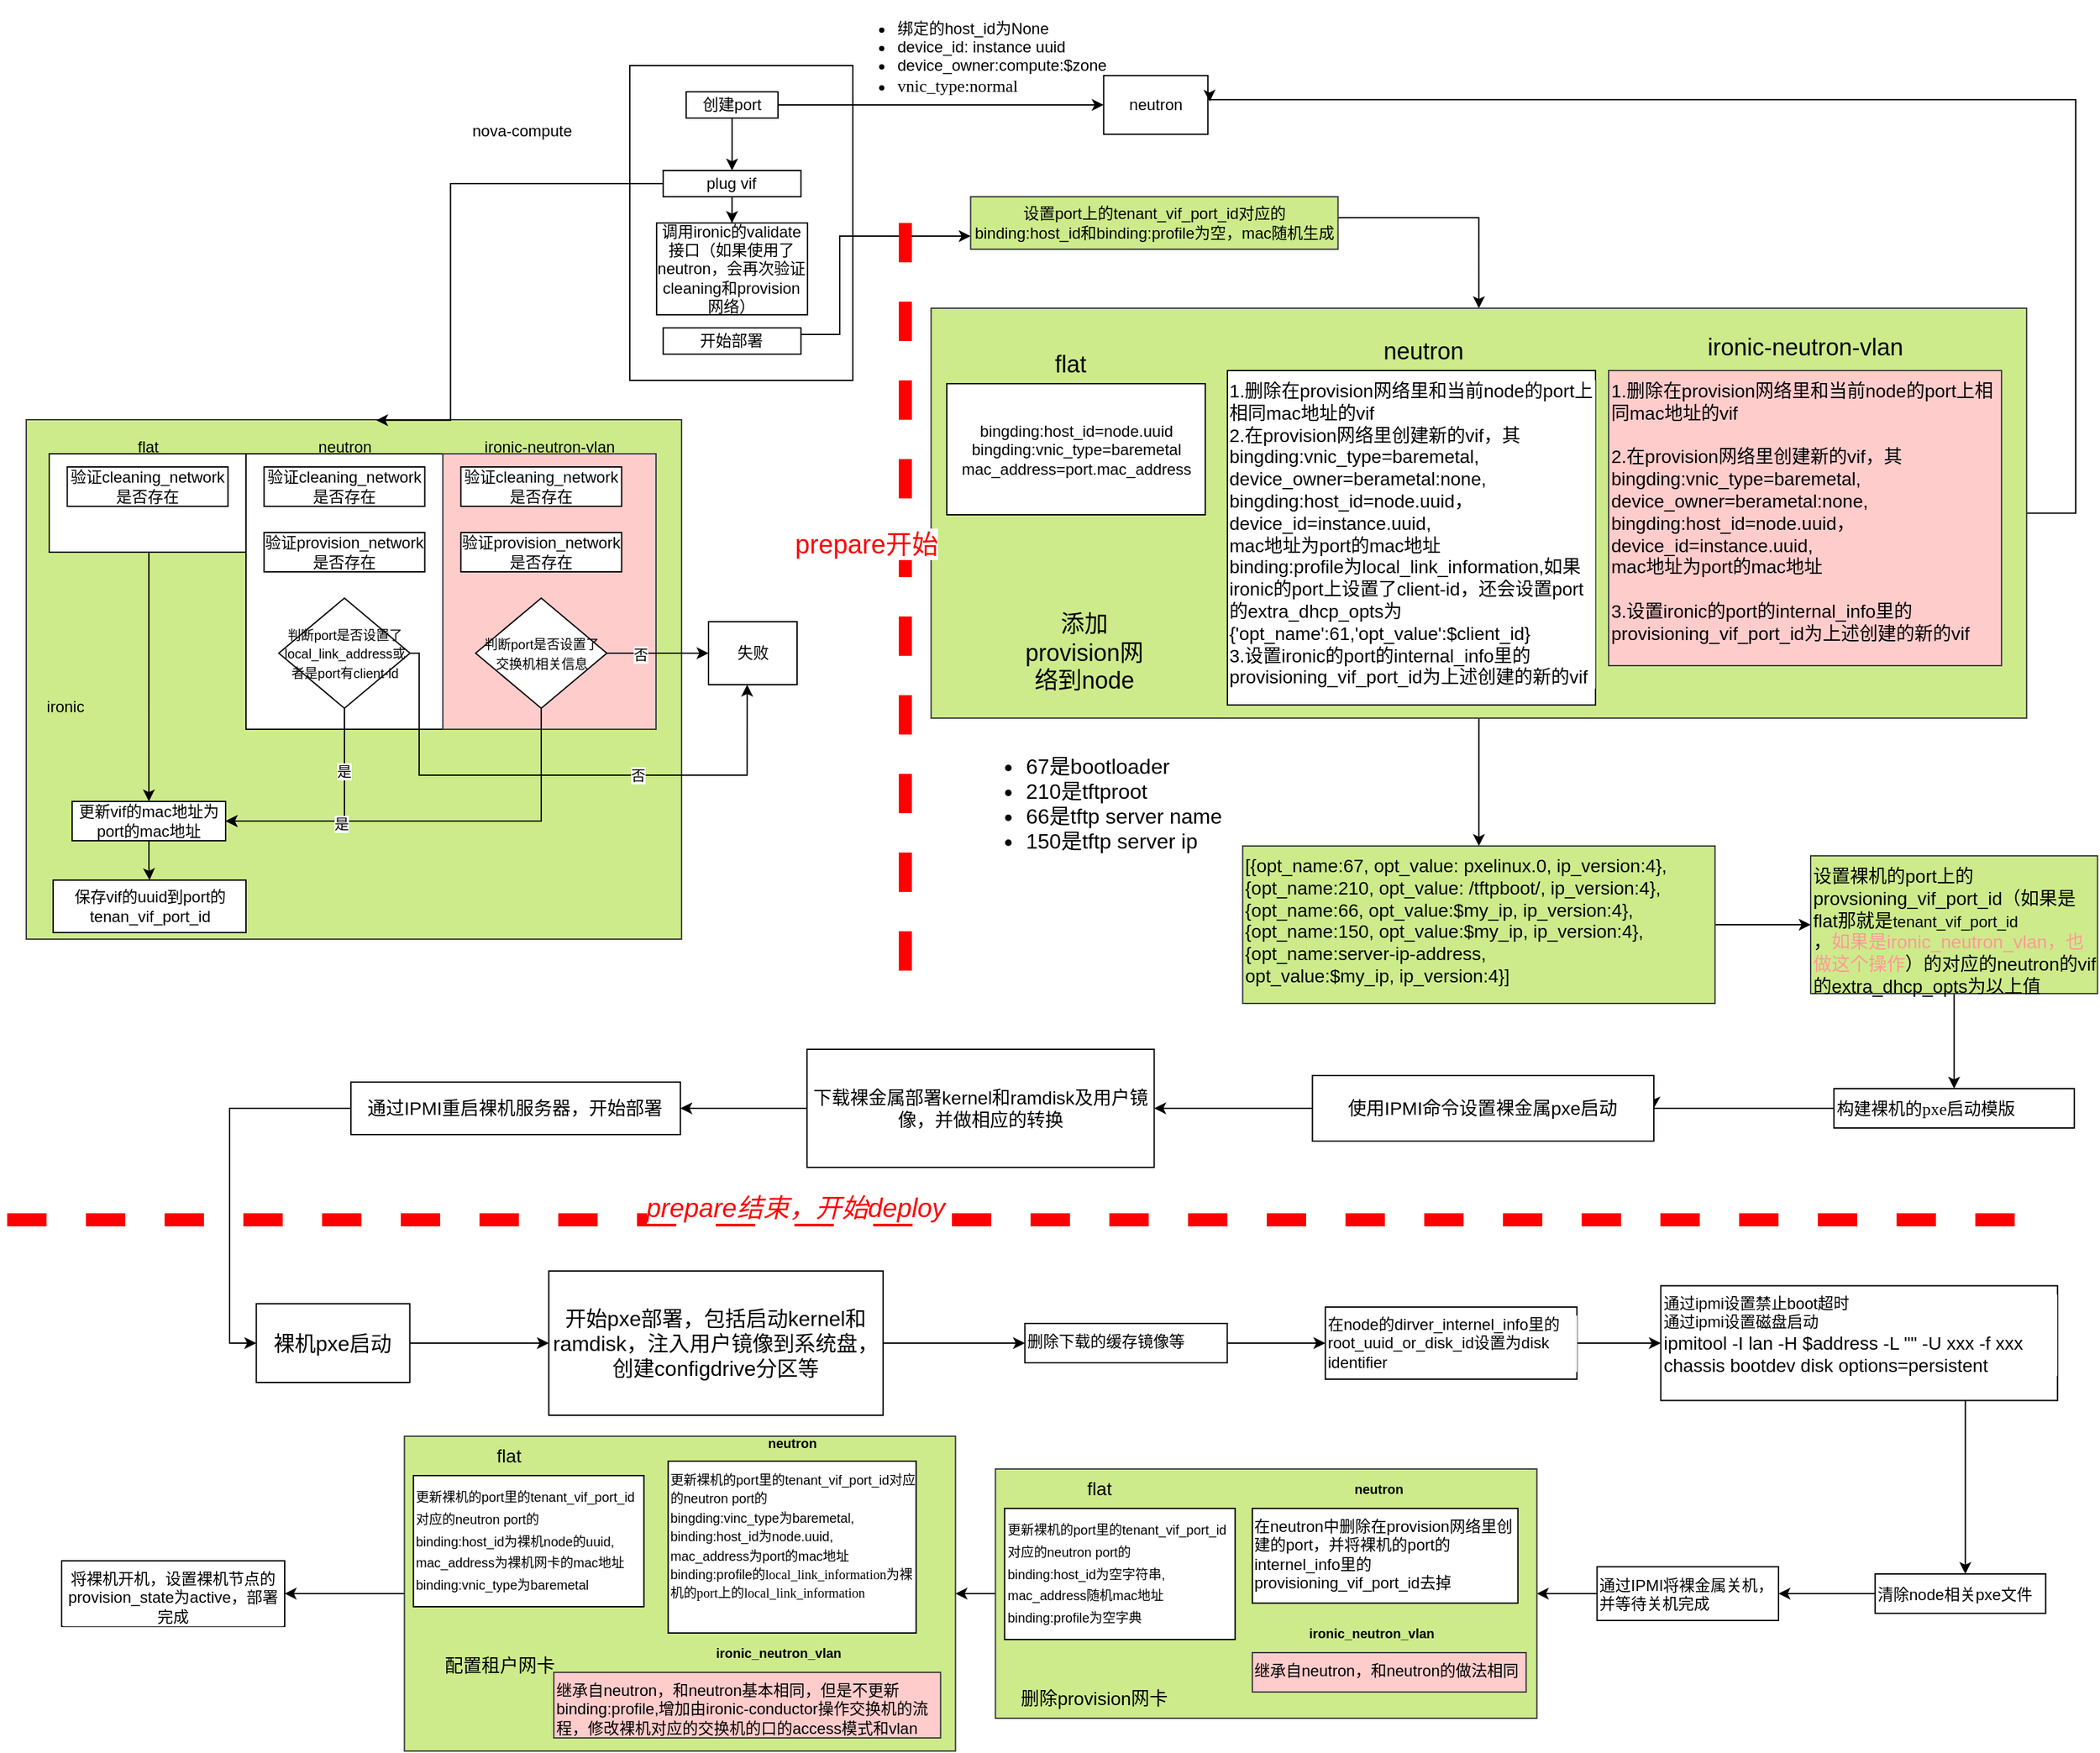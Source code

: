 <mxfile version="17.2.4" type="device" pages="2"><diagram id="ZvDQxSl79fO2Ctdt7I_9" name="Page-1"><mxGraphModel dx="3447" dy="1867" grid="1" gridSize="10" guides="1" tooltips="1" connect="1" arrows="1" fold="1" page="1" pageScale="1" pageWidth="827" pageHeight="1169" math="0" shadow="0"><root><mxCell id="0"/><mxCell id="1" parent="0"/><mxCell id="QePBnq3HSxZsWFwD-zqT-2" value="" style="whiteSpace=wrap;html=1;" parent="1" vertex="1"><mxGeometry x="-310" y="70" width="170" height="240" as="geometry"/></mxCell><mxCell id="QePBnq3HSxZsWFwD-zqT-3" value="nova-compute" style="text;html=1;strokeColor=none;fillColor=none;align=center;verticalAlign=middle;whiteSpace=wrap;rounded=0;" parent="1" vertex="1"><mxGeometry x="-437.07" y="110" width="90" height="20" as="geometry"/></mxCell><mxCell id="QePBnq3HSxZsWFwD-zqT-4" value="" style="whiteSpace=wrap;html=1;" parent="1" vertex="1"><mxGeometry x="51.17" y="77.64" width="79.44" height="44.72" as="geometry"/></mxCell><mxCell id="QePBnq3HSxZsWFwD-zqT-5" value="neutron" style="text;html=1;strokeColor=none;fillColor=none;align=center;verticalAlign=middle;whiteSpace=wrap;rounded=0;" parent="1" vertex="1"><mxGeometry x="60.89" y="85" width="60" height="30" as="geometry"/></mxCell><mxCell id="QePBnq3HSxZsWFwD-zqT-6" value="" style="whiteSpace=wrap;html=1;fillColor=#cdeb8b;strokeColor=#36393d;" parent="1" vertex="1"><mxGeometry x="-770" y="340" width="499.44" height="396" as="geometry"/></mxCell><mxCell id="QePBnq3HSxZsWFwD-zqT-7" value="ironic" style="text;html=1;strokeColor=none;fillColor=none;align=center;verticalAlign=middle;whiteSpace=wrap;rounded=0;" parent="1" vertex="1"><mxGeometry x="-770" y="543.5" width="60" height="30" as="geometry"/></mxCell><mxCell id="QePBnq3HSxZsWFwD-zqT-9" style="edgeStyle=orthogonalEdgeStyle;rounded=0;orthogonalLoop=1;jettySize=auto;html=1;" parent="1" source="QePBnq3HSxZsWFwD-zqT-8" target="QePBnq3HSxZsWFwD-zqT-4" edge="1"><mxGeometry relative="1" as="geometry"/></mxCell><mxCell id="QePBnq3HSxZsWFwD-zqT-13" value="" style="edgeStyle=orthogonalEdgeStyle;rounded=0;orthogonalLoop=1;jettySize=auto;html=1;" parent="1" source="QePBnq3HSxZsWFwD-zqT-8" target="QePBnq3HSxZsWFwD-zqT-12" edge="1"><mxGeometry relative="1" as="geometry"/></mxCell><mxCell id="QePBnq3HSxZsWFwD-zqT-8" value="创建port" style="rounded=0;whiteSpace=wrap;html=1;" parent="1" vertex="1"><mxGeometry x="-267.07" y="90" width="70" height="20" as="geometry"/></mxCell><mxCell id="QePBnq3HSxZsWFwD-zqT-11" value="&lt;ul&gt;&lt;li&gt;绑定的host_id为None&lt;/li&gt;&lt;li&gt;device_id: instance uuid&lt;/li&gt;&lt;li&gt;device_owner:compute:$zone&lt;/li&gt;&lt;li&gt;&lt;p class=&quot;p1&quot; style=&quot;margin: 0px ; font-stretch: normal ; font-size: 13px ; line-height: normal ; font-family: &amp;#34;menlo&amp;#34;&quot;&gt;&lt;span class=&quot;s1&quot;&gt;vnic_type:normal&lt;/span&gt;&lt;/p&gt;&lt;/li&gt;&lt;/ul&gt;" style="text;strokeColor=none;fillColor=none;html=1;whiteSpace=wrap;verticalAlign=middle;overflow=hidden;" parent="1" vertex="1"><mxGeometry x="-147.63" y="20" width="210" height="80" as="geometry"/></mxCell><mxCell id="QePBnq3HSxZsWFwD-zqT-21" style="edgeStyle=orthogonalEdgeStyle;rounded=0;orthogonalLoop=1;jettySize=auto;html=1;exitX=0;exitY=0.5;exitDx=0;exitDy=0;entryX=0.534;entryY=0.001;entryDx=0;entryDy=0;entryPerimeter=0;" parent="1" source="QePBnq3HSxZsWFwD-zqT-12" target="QePBnq3HSxZsWFwD-zqT-6" edge="1"><mxGeometry relative="1" as="geometry"><Array as="points"><mxPoint x="-446.63" y="160"/></Array><mxPoint x="-447.63" y="335" as="targetPoint"/></mxGeometry></mxCell><mxCell id="QePBnq3HSxZsWFwD-zqT-37" value="" style="edgeStyle=orthogonalEdgeStyle;rounded=0;orthogonalLoop=1;jettySize=auto;html=1;fontSize=10;" parent="1" source="QePBnq3HSxZsWFwD-zqT-12" target="QePBnq3HSxZsWFwD-zqT-36" edge="1"><mxGeometry relative="1" as="geometry"/></mxCell><mxCell id="QePBnq3HSxZsWFwD-zqT-12" value="plug vif" style="whiteSpace=wrap;html=1;rounded=0;" parent="1" vertex="1"><mxGeometry x="-284.57" y="150" width="105" height="20" as="geometry"/></mxCell><mxCell id="QePBnq3HSxZsWFwD-zqT-19" value="" style="whiteSpace=wrap;html=1;" parent="1" vertex="1"><mxGeometry x="-752.5" y="366" width="151.94" height="75" as="geometry"/></mxCell><mxCell id="QePBnq3HSxZsWFwD-zqT-17" value="验证cleaning_network是否存在" style="rounded=0;whiteSpace=wrap;html=1;" parent="1" vertex="1"><mxGeometry x="-738.75" y="376" width="122.5" height="30" as="geometry"/></mxCell><mxCell id="QePBnq3HSxZsWFwD-zqT-20" value="" style="whiteSpace=wrap;html=1;" parent="1" vertex="1"><mxGeometry x="-602.5" y="366" width="162.5" height="210" as="geometry"/></mxCell><mxCell id="QePBnq3HSxZsWFwD-zqT-22" value="flat" style="text;html=1;strokeColor=none;fillColor=none;align=center;verticalAlign=middle;whiteSpace=wrap;rounded=0;" parent="1" vertex="1"><mxGeometry x="-707" y="346" width="60" height="30" as="geometry"/></mxCell><mxCell id="QePBnq3HSxZsWFwD-zqT-23" value="neutron" style="text;html=1;strokeColor=none;fillColor=none;align=center;verticalAlign=middle;whiteSpace=wrap;rounded=0;" parent="1" vertex="1"><mxGeometry x="-557.5" y="346" width="60" height="30" as="geometry"/></mxCell><mxCell id="QePBnq3HSxZsWFwD-zqT-24" value="验证cleaning_network是否存在" style="rounded=0;whiteSpace=wrap;html=1;" parent="1" vertex="1"><mxGeometry x="-588.75" y="376" width="122.5" height="30" as="geometry"/></mxCell><mxCell id="QePBnq3HSxZsWFwD-zqT-25" value="验证provision_network是否存在" style="rounded=0;whiteSpace=wrap;html=1;" parent="1" vertex="1"><mxGeometry x="-588.75" y="426" width="122.5" height="30" as="geometry"/></mxCell><mxCell id="QePBnq3HSxZsWFwD-zqT-41" style="edgeStyle=orthogonalEdgeStyle;rounded=0;orthogonalLoop=1;jettySize=auto;html=1;entryX=0.5;entryY=0;entryDx=0;entryDy=0;fontSize=10;" parent="1" source="QePBnq3HSxZsWFwD-zqT-19" target="QePBnq3HSxZsWFwD-zqT-29" edge="1"><mxGeometry relative="1" as="geometry"><mxPoint x="-678.449" y="466.0" as="sourcePoint"/></mxGeometry></mxCell><mxCell id="QePBnq3HSxZsWFwD-zqT-42" style="edgeStyle=orthogonalEdgeStyle;rounded=0;orthogonalLoop=1;jettySize=auto;html=1;entryX=0.5;entryY=0;entryDx=0;entryDy=0;fontSize=10;" parent="1" source="QePBnq3HSxZsWFwD-zqT-29" target="QePBnq3HSxZsWFwD-zqT-40" edge="1"><mxGeometry relative="1" as="geometry"/></mxCell><mxCell id="QePBnq3HSxZsWFwD-zqT-29" value="更新vif的mac地址为port的mac地址" style="rounded=0;whiteSpace=wrap;html=1;" parent="1" vertex="1"><mxGeometry x="-735.03" y="631" width="117" height="30" as="geometry"/></mxCell><mxCell id="QePBnq3HSxZsWFwD-zqT-34" value="" style="edgeStyle=orthogonalEdgeStyle;rounded=0;orthogonalLoop=1;jettySize=auto;html=1;fontSize=10;" parent="1" source="QePBnq3HSxZsWFwD-zqT-31" edge="1"><mxGeometry relative="1" as="geometry"><mxPoint x="-220.56" y="542" as="targetPoint"/><Array as="points"><mxPoint x="-470.56" y="518"/><mxPoint x="-470.56" y="611"/><mxPoint x="-220.56" y="611"/></Array></mxGeometry></mxCell><mxCell id="Tmm7a4RxaWD8D-CDfBXG-12" value="否" style="edgeLabel;html=1;align=center;verticalAlign=middle;resizable=0;points=[];" vertex="1" connectable="0" parent="QePBnq3HSxZsWFwD-zqT-34"><mxGeometry x="0.269" relative="1" as="geometry"><mxPoint as="offset"/></mxGeometry></mxCell><mxCell id="QePBnq3HSxZsWFwD-zqT-35" style="edgeStyle=orthogonalEdgeStyle;rounded=0;orthogonalLoop=1;jettySize=auto;html=1;fontSize=10;" parent="1" source="QePBnq3HSxZsWFwD-zqT-31" target="QePBnq3HSxZsWFwD-zqT-29" edge="1"><mxGeometry relative="1" as="geometry"><mxPoint x="-610.56" y="646" as="targetPoint"/><Array as="points"><mxPoint x="-527.56" y="646"/></Array></mxGeometry></mxCell><mxCell id="Tmm7a4RxaWD8D-CDfBXG-11" value="是" style="edgeLabel;html=1;align=center;verticalAlign=middle;resizable=0;points=[];" vertex="1" connectable="0" parent="QePBnq3HSxZsWFwD-zqT-35"><mxGeometry x="-0.463" y="-1" relative="1" as="geometry"><mxPoint as="offset"/></mxGeometry></mxCell><mxCell id="QePBnq3HSxZsWFwD-zqT-31" value="&lt;font style=&quot;font-size: 10px&quot;&gt;&lt;span style=&quot;&quot;&gt;判断port是否设置了&lt;/span&gt;&lt;br style=&quot;&quot;&gt;&lt;span style=&quot;&quot;&gt;local_link_address或者是port有client-id&lt;/span&gt;&lt;/font&gt;" style="rhombus;whiteSpace=wrap;html=1;labelBackgroundColor=none;" parent="1" vertex="1"><mxGeometry x="-577.5" y="476" width="100" height="84" as="geometry"/></mxCell><mxCell id="QePBnq3HSxZsWFwD-zqT-33" value="失败" style="whiteSpace=wrap;html=1;labelBackgroundColor=#FFFFFF;" parent="1" vertex="1"><mxGeometry x="-250" y="494" width="67.5" height="48" as="geometry"/></mxCell><mxCell id="QePBnq3HSxZsWFwD-zqT-36" value="调用ironic的validate接口（如果使用了neutron，会再次验证cleaning和provision网络）" style="whiteSpace=wrap;html=1;rounded=0;" parent="1" vertex="1"><mxGeometry x="-289.57" y="190" width="115" height="70" as="geometry"/></mxCell><mxCell id="KoUxT1MvWJNfSXBF-tf1-2" style="edgeStyle=orthogonalEdgeStyle;rounded=0;orthogonalLoop=1;jettySize=auto;html=1;exitX=1;exitY=0.25;exitDx=0;exitDy=0;entryX=0;entryY=0.75;entryDx=0;entryDy=0;fontSize=14;" edge="1" parent="1" source="QePBnq3HSxZsWFwD-zqT-39" target="QePBnq3HSxZsWFwD-zqT-43"><mxGeometry relative="1" as="geometry"><Array as="points"><mxPoint x="-150" y="275"/><mxPoint x="-150" y="200"/></Array></mxGeometry></mxCell><mxCell id="QePBnq3HSxZsWFwD-zqT-39" value="开始部署" style="whiteSpace=wrap;html=1;rounded=0;" parent="1" vertex="1"><mxGeometry x="-284.57" y="270" width="105" height="20" as="geometry"/></mxCell><mxCell id="QePBnq3HSxZsWFwD-zqT-40" value="&lt;font style=&quot;font-size: 12px&quot;&gt;保存vif的uuid到port的tenan_vif_port_id&lt;/font&gt;" style="rounded=0;whiteSpace=wrap;html=1;labelBackgroundColor=#FFFFFF;fontSize=10;" parent="1" vertex="1"><mxGeometry x="-749.5" y="691" width="147" height="40" as="geometry"/></mxCell><mxCell id="QePBnq3HSxZsWFwD-zqT-47" style="edgeStyle=orthogonalEdgeStyle;rounded=0;orthogonalLoop=1;jettySize=auto;html=1;exitX=1;exitY=0.5;exitDx=0;exitDy=0;entryX=0.5;entryY=0;entryDx=0;entryDy=0;fontSize=12;" parent="1" source="QePBnq3HSxZsWFwD-zqT-43" target="QePBnq3HSxZsWFwD-zqT-46" edge="1"><mxGeometry relative="1" as="geometry"><Array as="points"><mxPoint x="168.75" y="186"/><mxPoint x="337.75" y="186"/></Array></mxGeometry></mxCell><mxCell id="QePBnq3HSxZsWFwD-zqT-43" value="设置port上的tenant_vif_port_id对应的binding:host_id和binding:profile为空，mac随机生成" style="rounded=0;whiteSpace=wrap;html=1;labelBackgroundColor=none;fontSize=12;fillColor=#cdeb8b;strokeColor=#36393d;" parent="1" vertex="1"><mxGeometry x="-50.24" y="170" width="280" height="40" as="geometry"/></mxCell><mxCell id="QePBnq3HSxZsWFwD-zqT-100" style="edgeStyle=orthogonalEdgeStyle;rounded=0;orthogonalLoop=1;jettySize=auto;html=1;exitX=1;exitY=0.5;exitDx=0;exitDy=0;entryX=1.018;entryY=0.443;entryDx=0;entryDy=0;entryPerimeter=0;fontSize=16;" parent="1" source="QePBnq3HSxZsWFwD-zqT-46" target="QePBnq3HSxZsWFwD-zqT-4" edge="1"><mxGeometry relative="1" as="geometry"><Array as="points"><mxPoint x="792" y="411"/><mxPoint x="792" y="96"/><mxPoint x="132" y="96"/></Array></mxGeometry></mxCell><mxCell id="Tmm7a4RxaWD8D-CDfBXG-25" style="edgeStyle=orthogonalEdgeStyle;rounded=0;orthogonalLoop=1;jettySize=auto;html=1;entryX=0.5;entryY=0;entryDx=0;entryDy=0;fontSize=14;" edge="1" parent="1" source="QePBnq3HSxZsWFwD-zqT-46" target="QePBnq3HSxZsWFwD-zqT-61"><mxGeometry relative="1" as="geometry"/></mxCell><mxCell id="QePBnq3HSxZsWFwD-zqT-46" value="" style="whiteSpace=wrap;html=1;labelBackgroundColor=#FFFFFF;fontSize=12;fillColor=#cdeb8b;strokeColor=#36393d;" parent="1" vertex="1"><mxGeometry x="-80.35" y="255" width="834.94" height="312.5" as="geometry"/></mxCell><mxCell id="QePBnq3HSxZsWFwD-zqT-49" value="bingding:host_id=node.uuid&lt;br&gt;bingding:vnic_type=baremetal&lt;br&gt;mac_address=port.mac_address" style="whiteSpace=wrap;html=1;labelBackgroundColor=#FFFFFF;fontSize=12;" parent="1" vertex="1"><mxGeometry x="-68.4" y="312.5" width="197" height="100" as="geometry"/></mxCell><mxCell id="QePBnq3HSxZsWFwD-zqT-50" value="&lt;font style=&quot;font-size: 18px&quot;&gt;flat&lt;/font&gt;" style="text;html=1;strokeColor=none;fillColor=none;align=center;verticalAlign=middle;whiteSpace=wrap;rounded=0;labelBackgroundColor=none;fontSize=12;" parent="1" vertex="1"><mxGeometry x="-3.99" y="282.5" width="60" height="30" as="geometry"/></mxCell><mxCell id="QePBnq3HSxZsWFwD-zqT-51" value="&lt;div style=&quot;font-size: 14px;&quot;&gt;&lt;font style=&quot;font-size: 14px&quot;&gt;1.删除在provision网络里和当前node的port上相同mac地址的vif&lt;br style=&quot;font-size: 14px;&quot;&gt;&lt;/font&gt;&lt;/div&gt;&lt;div style=&quot;font-size: 14px;&quot;&gt;&lt;font style=&quot;font-size: 14px;&quot;&gt;2.在provision网络里创建新的vif，其bingding:vnic_type=baremetal,&lt;/font&gt;&lt;/div&gt;&lt;div style=&quot;font-size: 14px;&quot;&gt;&lt;font style=&quot;font-size: 14px;&quot;&gt;device_owner=berametal:none,&lt;/font&gt;&lt;/div&gt;&lt;div style=&quot;font-size: 14px;&quot;&gt;&lt;font style=&quot;font-size: 14px;&quot;&gt;bingding:host_id=node.uuid，&lt;br style=&quot;font-size: 14px;&quot;&gt;&lt;/font&gt;&lt;/div&gt;&lt;div style=&quot;font-size: 14px;&quot;&gt;&lt;font style=&quot;font-size: 14px;&quot;&gt;device_id=instance.uuid,&lt;/font&gt;&lt;/div&gt;&lt;div style=&quot;font-size: 14px;&quot;&gt;&lt;font style=&quot;font-size: 14px;&quot;&gt;mac地址为port的mac地址&lt;/font&gt;&lt;/div&gt;&lt;div style=&quot;font-size: 14px;&quot;&gt;&lt;font style=&quot;font-size: 14px;&quot;&gt;binding:profile为local_link_information,如果ironic的port上设置了client-id，还会设置port的extra_dhcp_opts为{'opt_name':61,'opt_value':$client_id}&lt;/font&gt;&lt;/div&gt;&lt;div style=&quot;font-size: 14px;&quot;&gt;&lt;font style=&quot;font-size: 14px;&quot;&gt;3.设置ironic的port的internal_info里的provisioning_vif_port_id为上述创建的新的vif&lt;/font&gt;&lt;/div&gt;" style="whiteSpace=wrap;html=1;labelBackgroundColor=#FFFFFF;fontSize=14;align=left;verticalAlign=top;" parent="1" vertex="1"><mxGeometry x="145.45" y="302.5" width="280.56" height="255" as="geometry"/></mxCell><mxCell id="QePBnq3HSxZsWFwD-zqT-52" value="neutron" style="text;html=1;strokeColor=none;fillColor=none;align=center;verticalAlign=middle;whiteSpace=wrap;rounded=0;labelBackgroundColor=none;fontSize=18;" parent="1" vertex="1"><mxGeometry x="264.51" y="272.5" width="60" height="30" as="geometry"/></mxCell><mxCell id="QePBnq3HSxZsWFwD-zqT-54" value="添加provision网络到node" style="text;html=1;strokeColor=none;fillColor=none;align=center;verticalAlign=middle;whiteSpace=wrap;rounded=0;labelBackgroundColor=none;fontSize=18;" parent="1" vertex="1"><mxGeometry x="-16.49" y="472.5" width="105" height="90" as="geometry"/></mxCell><mxCell id="QePBnq3HSxZsWFwD-zqT-64" value="" style="edgeStyle=orthogonalEdgeStyle;rounded=0;orthogonalLoop=1;jettySize=auto;html=1;fontSize=14;" parent="1" source="QePBnq3HSxZsWFwD-zqT-61" target="QePBnq3HSxZsWFwD-zqT-63" edge="1"><mxGeometry relative="1" as="geometry"/></mxCell><mxCell id="QePBnq3HSxZsWFwD-zqT-61" value="[{opt_name:67, opt_value: pxelinux.0, ip_version:4},&lt;br&gt;{opt_name:210, opt_value: /tftpboot/, ip_version:4},&lt;br&gt;{opt_name:66, opt_value:$my_ip, ip_version:4},&lt;br&gt;{opt_name:150, opt_value:$my_ip, ip_version:4},&lt;br&gt;{opt_name:server-ip-address,&lt;br&gt;opt_value:$my_ip, ip_version:4}]" style="rounded=0;whiteSpace=wrap;html=1;labelBackgroundColor=none;fontSize=14;align=left;labelPosition=center;verticalLabelPosition=middle;verticalAlign=top;fillColor=#cdeb8b;strokeColor=#36393d;" parent="1" vertex="1"><mxGeometry x="157.12" y="665" width="360" height="120" as="geometry"/></mxCell><mxCell id="Tmm7a4RxaWD8D-CDfBXG-26" style="edgeStyle=orthogonalEdgeStyle;rounded=0;orthogonalLoop=1;jettySize=auto;html=1;entryX=0.5;entryY=0;entryDx=0;entryDy=0;fontSize=14;" edge="1" parent="1" source="QePBnq3HSxZsWFwD-zqT-63" target="QePBnq3HSxZsWFwD-zqT-71"><mxGeometry relative="1" as="geometry"/></mxCell><mxCell id="QePBnq3HSxZsWFwD-zqT-63" value="设置裸机的port上的provsioning_vif_port_id（如果是flat那就是&lt;span style=&quot;font-size: 12px ; text-align: center&quot;&gt;tenant_vif_port_id&lt;/span&gt;&lt;br&gt;，&lt;font color=&quot;#ff9999&quot;&gt;如果是ironic_neutron_vlan，也做这个操作&lt;/font&gt;）的对应的neutron的vif的extra_dhcp_opts为以上值" style="whiteSpace=wrap;html=1;fontSize=14;align=left;verticalAlign=top;rounded=0;labelBackgroundColor=none;fillColor=#cdeb8b;strokeColor=#36393d;" parent="1" vertex="1"><mxGeometry x="590" y="672.5" width="218.64" height="105" as="geometry"/></mxCell><mxCell id="Tmm7a4RxaWD8D-CDfBXG-16" style="edgeStyle=orthogonalEdgeStyle;rounded=0;orthogonalLoop=1;jettySize=auto;html=1;entryX=1;entryY=0.5;entryDx=0;entryDy=0;fontSize=14;" edge="1" parent="1" source="QePBnq3HSxZsWFwD-zqT-71" target="QePBnq3HSxZsWFwD-zqT-85"><mxGeometry relative="1" as="geometry"><Array as="points"><mxPoint x="307.66" y="865"/><mxPoint x="289.66" y="864"/></Array></mxGeometry></mxCell><mxCell id="QePBnq3HSxZsWFwD-zqT-71" value="&lt;p class=&quot;p1&quot; style=&quot;margin: 0px ; font-stretch: normal ; font-size: 13px ; line-height: normal ; font-family: &amp;#34;menlo&amp;#34;&quot;&gt;&lt;/p&gt;&lt;span style=&quot;font-family: &amp;#34;menlo&amp;#34; ; font-size: 13px&quot;&gt;构建裸机的pxe启动模版&lt;br&gt;&lt;/span&gt;" style="whiteSpace=wrap;html=1;fontSize=14;align=left;verticalAlign=top;rounded=0;labelBackgroundColor=#FFFFFF;" parent="1" vertex="1"><mxGeometry x="607.72" y="850" width="183.19" height="30" as="geometry"/></mxCell><mxCell id="QePBnq3HSxZsWFwD-zqT-88" value="" style="edgeStyle=orthogonalEdgeStyle;rounded=0;orthogonalLoop=1;jettySize=auto;html=1;fontSize=14;" parent="1" source="QePBnq3HSxZsWFwD-zqT-85" target="QePBnq3HSxZsWFwD-zqT-87" edge="1"><mxGeometry relative="1" as="geometry"/></mxCell><mxCell id="QePBnq3HSxZsWFwD-zqT-85" value="使用IPMI命令设置裸金属pxe启动" style="whiteSpace=wrap;html=1;fontSize=14;rounded=0;labelBackgroundColor=#FFFFFF;" parent="1" vertex="1"><mxGeometry x="210.26" y="840" width="260.19" height="50" as="geometry"/></mxCell><mxCell id="Tmm7a4RxaWD8D-CDfBXG-20" style="edgeStyle=orthogonalEdgeStyle;rounded=0;orthogonalLoop=1;jettySize=auto;html=1;entryX=1;entryY=0.5;entryDx=0;entryDy=0;fontSize=14;" edge="1" parent="1" source="QePBnq3HSxZsWFwD-zqT-87" target="QePBnq3HSxZsWFwD-zqT-96"><mxGeometry relative="1" as="geometry"/></mxCell><mxCell id="QePBnq3HSxZsWFwD-zqT-87" value="下载裸金属部署kernel和ramdisk及用户镜像，并做相应的转换" style="whiteSpace=wrap;html=1;fontSize=14;rounded=0;labelBackgroundColor=#FFFFFF;" parent="1" vertex="1"><mxGeometry x="-174.92" y="820" width="264.59" height="90" as="geometry"/></mxCell><mxCell id="QePBnq3HSxZsWFwD-zqT-89" value="" style="endArrow=none;dashed=1;html=1;rounded=0;fontSize=14;fillColor=#FF2605;strokeColor=#FF0000;endSize=10;startSize=10;targetPerimeterSpacing=10;sourcePerimeterSpacing=10;strokeWidth=10;" parent="1" edge="1"><mxGeometry width="50" height="50" relative="1" as="geometry"><mxPoint x="-784.55" y="950" as="sourcePoint"/><mxPoint x="770" y="950" as="targetPoint"/></mxGeometry></mxCell><mxCell id="QePBnq3HSxZsWFwD-zqT-92" value="prepare结束，开始deploy" style="edgeLabel;html=1;align=center;verticalAlign=middle;resizable=0;points=[];fontSize=20;fontStyle=2;fontColor=#FF0000;" parent="QePBnq3HSxZsWFwD-zqT-89" vertex="1" connectable="0"><mxGeometry x="0.355" y="-1" relative="1" as="geometry"><mxPoint x="-453" y="-11" as="offset"/></mxGeometry></mxCell><mxCell id="QePBnq3HSxZsWFwD-zqT-91" value="" style="endArrow=none;dashed=1;html=1;rounded=0;fontSize=14;strokeWidth=10;strokeColor=#FF0000;" parent="1" edge="1"><mxGeometry width="50" height="50" relative="1" as="geometry"><mxPoint x="-100" y="760" as="sourcePoint"/><mxPoint x="-100" y="180" as="targetPoint"/></mxGeometry></mxCell><mxCell id="QePBnq3HSxZsWFwD-zqT-93" value="&lt;font style=&quot;font-size: 20px&quot; color=&quot;#ff0000&quot;&gt;prepare开始&lt;/font&gt;" style="edgeLabel;html=1;align=center;verticalAlign=middle;resizable=0;points=[];fontSize=16;rotation=0;" parent="QePBnq3HSxZsWFwD-zqT-91" vertex="1" connectable="0"><mxGeometry x="0.387" y="3" relative="1" as="geometry"><mxPoint x="-27" y="76" as="offset"/></mxGeometry></mxCell><mxCell id="KoUxT1MvWJNfSXBF-tf1-4" style="edgeStyle=orthogonalEdgeStyle;rounded=0;orthogonalLoop=1;jettySize=auto;html=1;entryX=0;entryY=0.5;entryDx=0;entryDy=0;fontSize=14;" edge="1" parent="1" source="QePBnq3HSxZsWFwD-zqT-96" target="QePBnq3HSxZsWFwD-zqT-98"><mxGeometry relative="1" as="geometry"><Array as="points"><mxPoint x="-615" y="865"/><mxPoint x="-615" y="1044"/></Array></mxGeometry></mxCell><mxCell id="QePBnq3HSxZsWFwD-zqT-96" value="通过IPMI重启裸机服务器，开始部署" style="whiteSpace=wrap;html=1;fontSize=14;rounded=0;labelBackgroundColor=#FFFFFF;" parent="1" vertex="1"><mxGeometry x="-522.55" y="845" width="251.12" height="40" as="geometry"/></mxCell><mxCell id="Tmm7a4RxaWD8D-CDfBXG-22" style="edgeStyle=orthogonalEdgeStyle;rounded=0;orthogonalLoop=1;jettySize=auto;html=1;exitX=1;exitY=0.5;exitDx=0;exitDy=0;entryX=0;entryY=0.5;entryDx=0;entryDy=0;fontSize=14;" edge="1" parent="1" source="QePBnq3HSxZsWFwD-zqT-98" target="Tmm7a4RxaWD8D-CDfBXG-17"><mxGeometry relative="1" as="geometry"/></mxCell><mxCell id="QePBnq3HSxZsWFwD-zqT-98" value="裸机pxe启动" style="rounded=0;whiteSpace=wrap;html=1;labelBackgroundColor=#FFFFFF;fontSize=16;" parent="1" vertex="1"><mxGeometry x="-594.68" y="1014" width="117" height="60" as="geometry"/></mxCell><mxCell id="QePBnq3HSxZsWFwD-zqT-109" value="&lt;ul&gt;&lt;li&gt;67是bootloader&lt;/li&gt;&lt;li&gt;210是tftproot&lt;/li&gt;&lt;li&gt;66是tftp server name&lt;/li&gt;&lt;li&gt;150是tftp server ip&lt;/li&gt;&lt;/ul&gt;" style="text;strokeColor=none;fillColor=none;html=1;whiteSpace=wrap;verticalAlign=middle;overflow=hidden;labelBackgroundColor=#FFFFFF;fontSize=16;" parent="1" vertex="1"><mxGeometry x="-50.24" y="576" width="250" height="110" as="geometry"/></mxCell><mxCell id="Tmm7a4RxaWD8D-CDfBXG-23" style="edgeStyle=orthogonalEdgeStyle;rounded=0;orthogonalLoop=1;jettySize=auto;html=1;exitX=1;exitY=0.5;exitDx=0;exitDy=0;entryX=0;entryY=0.5;entryDx=0;entryDy=0;fontSize=14;" edge="1" parent="1" source="QePBnq3HSxZsWFwD-zqT-174" target="QePBnq3HSxZsWFwD-zqT-176"><mxGeometry relative="1" as="geometry"/></mxCell><mxCell id="QePBnq3HSxZsWFwD-zqT-174" value="删除下载的缓存镜像等" style="whiteSpace=wrap;html=1;align=left;verticalAlign=top;labelBackgroundColor=default;" parent="1" vertex="1"><mxGeometry x="-8.87" y="1029" width="154.19" height="30" as="geometry"/></mxCell><mxCell id="QePBnq3HSxZsWFwD-zqT-179" value="" style="edgeStyle=orthogonalEdgeStyle;rounded=0;orthogonalLoop=1;jettySize=auto;html=1;fontSize=10;" parent="1" source="QePBnq3HSxZsWFwD-zqT-176" target="QePBnq3HSxZsWFwD-zqT-178" edge="1"><mxGeometry relative="1" as="geometry"/></mxCell><mxCell id="QePBnq3HSxZsWFwD-zqT-176" value="在node的dirver_internel_info里的root_uuid_or_disk_id设置为disk identifier" style="whiteSpace=wrap;html=1;align=left;verticalAlign=top;labelBackgroundColor=default;" parent="1" vertex="1"><mxGeometry x="220.11" y="1016.49" width="191.69" height="55.01" as="geometry"/></mxCell><mxCell id="QePBnq3HSxZsWFwD-zqT-181" value="" style="edgeStyle=orthogonalEdgeStyle;rounded=0;orthogonalLoop=1;jettySize=auto;html=1;fontSize=10;" parent="1" target="QePBnq3HSxZsWFwD-zqT-180" edge="1"><mxGeometry relative="1" as="geometry"><mxPoint x="707.866" y="1087.74" as="sourcePoint"/><Array as="points"><mxPoint x="707.82" y="1224"/></Array></mxGeometry></mxCell><mxCell id="QePBnq3HSxZsWFwD-zqT-178" value="通过ipmi设置禁止boot超时&lt;br&gt;通过ipmi设置磁盘启动&lt;br&gt;&lt;span style=&quot;font-size: 14px ; text-align: center&quot;&gt;ipmitool -I lan -H $address -L &quot;&quot; -U xxx -f xxx chassis bootdev disk options=persistent&lt;/span&gt;" style="whiteSpace=wrap;html=1;align=left;verticalAlign=top;labelBackgroundColor=default;" parent="1" vertex="1"><mxGeometry x="475.76" y="1000.26" width="302.39" height="87.48" as="geometry"/></mxCell><mxCell id="QePBnq3HSxZsWFwD-zqT-183" value="" style="edgeStyle=orthogonalEdgeStyle;rounded=0;orthogonalLoop=1;jettySize=auto;html=1;fontSize=10;" parent="1" source="QePBnq3HSxZsWFwD-zqT-180" target="QePBnq3HSxZsWFwD-zqT-182" edge="1"><mxGeometry relative="1" as="geometry"/></mxCell><mxCell id="QePBnq3HSxZsWFwD-zqT-180" value="清除node相关pxe文件&lt;span style=&quot;font-size: 14px ; text-align: center&quot;&gt;&lt;br&gt;&lt;/span&gt;" style="whiteSpace=wrap;html=1;align=left;verticalAlign=top;labelBackgroundColor=default;" parent="1" vertex="1"><mxGeometry x="639.13" y="1219.99" width="130" height="30" as="geometry"/></mxCell><mxCell id="QePBnq3HSxZsWFwD-zqT-185" value="" style="edgeStyle=orthogonalEdgeStyle;rounded=0;orthogonalLoop=1;jettySize=auto;html=1;fontSize=10;entryX=1;entryY=0.5;entryDx=0;entryDy=0;" parent="1" source="QePBnq3HSxZsWFwD-zqT-182" target="Tmm7a4RxaWD8D-CDfBXG-29" edge="1"><mxGeometry relative="1" as="geometry"><mxPoint x="346.01" y="1230.105" as="targetPoint"/></mxGeometry></mxCell><mxCell id="QePBnq3HSxZsWFwD-zqT-182" value="通过IPMI将裸金属关机，&lt;br&gt;并等待关机完成" style="whiteSpace=wrap;html=1;align=left;verticalAlign=top;labelBackgroundColor=default;" parent="1" vertex="1"><mxGeometry x="427.19" y="1214.54" width="138.31" height="40.91" as="geometry"/></mxCell><mxCell id="QePBnq3HSxZsWFwD-zqT-189" value="将裸机开机，&lt;span style=&quot;text-align: left&quot;&gt;设置裸机节点的provision_state为active，部署完成&lt;/span&gt;" style="whiteSpace=wrap;html=1;align=center;verticalAlign=top;labelBackgroundColor=default;" parent="1" vertex="1"><mxGeometry x="-743.02" y="1209.99" width="170" height="50.01" as="geometry"/></mxCell><mxCell id="Tmm7a4RxaWD8D-CDfBXG-2" value="ironic-neutron-vlan" style="text;html=1;strokeColor=none;fillColor=none;align=center;verticalAlign=middle;whiteSpace=wrap;rounded=0;" vertex="1" parent="1"><mxGeometry x="-426.31" y="346" width="109.56" height="30" as="geometry"/></mxCell><mxCell id="Tmm7a4RxaWD8D-CDfBXG-3" value="" style="whiteSpace=wrap;html=1;fillColor=#ffcccc;strokeColor=#36393d;" vertex="1" parent="1"><mxGeometry x="-452.5" y="366" width="162.5" height="210" as="geometry"/></mxCell><mxCell id="Tmm7a4RxaWD8D-CDfBXG-4" value="验证cleaning_network是否存在" style="rounded=0;whiteSpace=wrap;html=1;" vertex="1" parent="1"><mxGeometry x="-438.75" y="376" width="122.5" height="30" as="geometry"/></mxCell><mxCell id="Tmm7a4RxaWD8D-CDfBXG-5" value="验证provision_network是否存在" style="rounded=0;whiteSpace=wrap;html=1;" vertex="1" parent="1"><mxGeometry x="-438.75" y="426" width="122.5" height="30" as="geometry"/></mxCell><mxCell id="Tmm7a4RxaWD8D-CDfBXG-7" style="edgeStyle=orthogonalEdgeStyle;rounded=0;orthogonalLoop=1;jettySize=auto;html=1;" edge="1" parent="1" source="Tmm7a4RxaWD8D-CDfBXG-6" target="QePBnq3HSxZsWFwD-zqT-33"><mxGeometry relative="1" as="geometry"/></mxCell><mxCell id="Tmm7a4RxaWD8D-CDfBXG-8" value="否" style="edgeLabel;html=1;align=center;verticalAlign=middle;resizable=0;points=[];" vertex="1" connectable="0" parent="Tmm7a4RxaWD8D-CDfBXG-7"><mxGeometry x="-0.336" y="-1" relative="1" as="geometry"><mxPoint as="offset"/></mxGeometry></mxCell><mxCell id="Tmm7a4RxaWD8D-CDfBXG-9" style="edgeStyle=orthogonalEdgeStyle;rounded=0;orthogonalLoop=1;jettySize=auto;html=1;entryX=1;entryY=0.5;entryDx=0;entryDy=0;exitX=0.5;exitY=1;exitDx=0;exitDy=0;" edge="1" parent="1" source="Tmm7a4RxaWD8D-CDfBXG-6" target="QePBnq3HSxZsWFwD-zqT-29"><mxGeometry relative="1" as="geometry"><Array as="points"><mxPoint x="-377.56" y="646"/></Array></mxGeometry></mxCell><mxCell id="Tmm7a4RxaWD8D-CDfBXG-10" value="是" style="edgeLabel;html=1;align=center;verticalAlign=middle;resizable=0;points=[];" vertex="1" connectable="0" parent="Tmm7a4RxaWD8D-CDfBXG-9"><mxGeometry x="0.462" y="2" relative="1" as="geometry"><mxPoint as="offset"/></mxGeometry></mxCell><mxCell id="Tmm7a4RxaWD8D-CDfBXG-6" value="&lt;font style=&quot;font-size: 10px&quot;&gt;&lt;span style=&quot;&quot;&gt;判断port是否设置了&lt;/span&gt;&lt;br style=&quot;&quot;&gt;&lt;span style=&quot;&quot;&gt;交换机相关信息&lt;/span&gt;&lt;br&gt;&lt;/font&gt;" style="rhombus;whiteSpace=wrap;html=1;labelBackgroundColor=none;" vertex="1" parent="1"><mxGeometry x="-427.5" y="476" width="100" height="84" as="geometry"/></mxCell><mxCell id="Tmm7a4RxaWD8D-CDfBXG-13" value="&lt;div style=&quot;font-size: 14px&quot;&gt;&lt;font style=&quot;font-size: 14px&quot;&gt;1.删除在provision网络里和当前node的port上相同mac地址的vif&lt;br style=&quot;font-size: 14px&quot;&gt;&lt;/font&gt;&lt;/div&gt;&lt;div style=&quot;font-size: 14px&quot;&gt;&lt;font style=&quot;font-size: 14px&quot;&gt;&lt;br&gt;&lt;/font&gt;&lt;/div&gt;&lt;div style=&quot;font-size: 14px&quot;&gt;&lt;font style=&quot;font-size: 14px&quot;&gt;2.在provision网络里创建新的vif，其bingding:vnic_type=baremetal,&lt;/font&gt;&lt;/div&gt;&lt;div style=&quot;font-size: 14px&quot;&gt;&lt;font style=&quot;font-size: 14px&quot;&gt;device_owner=berametal:none,&lt;/font&gt;&lt;/div&gt;&lt;div style=&quot;font-size: 14px&quot;&gt;&lt;font style=&quot;font-size: 14px&quot;&gt;bingding:host_id=node.uuid，&lt;br style=&quot;font-size: 14px&quot;&gt;&lt;/font&gt;&lt;/div&gt;&lt;div style=&quot;font-size: 14px&quot;&gt;&lt;font style=&quot;font-size: 14px&quot;&gt;device_id=instance.uuid,&lt;/font&gt;&lt;/div&gt;&lt;div style=&quot;font-size: 14px&quot;&gt;&lt;font style=&quot;font-size: 14px&quot;&gt;mac地址为port的mac地址&lt;/font&gt;&lt;/div&gt;&lt;div style=&quot;font-size: 14px&quot;&gt;&lt;font style=&quot;font-size: 14px&quot;&gt;&lt;br&gt;&lt;/font&gt;&lt;/div&gt;&lt;div style=&quot;font-size: 14px&quot;&gt;&lt;font style=&quot;font-size: 14px&quot;&gt;3.设置ironic的port的internal_info里的provisioning_vif_port_id为上述创建的新的vif&lt;/font&gt;&lt;/div&gt;" style="whiteSpace=wrap;html=1;labelBackgroundColor=none;fontSize=14;align=left;verticalAlign=top;fillColor=#ffcccc;strokeColor=#36393d;" vertex="1" parent="1"><mxGeometry x="436.01" y="302.5" width="299.44" height="225" as="geometry"/></mxCell><mxCell id="Tmm7a4RxaWD8D-CDfBXG-14" value="ironic-neutron-vlan" style="text;html=1;strokeColor=none;fillColor=none;align=center;verticalAlign=middle;whiteSpace=wrap;rounded=0;labelBackgroundColor=none;fontSize=18;" vertex="1" parent="1"><mxGeometry x="500.92" y="267.5" width="169.62" height="35" as="geometry"/></mxCell><mxCell id="Tmm7a4RxaWD8D-CDfBXG-21" style="edgeStyle=orthogonalEdgeStyle;rounded=0;orthogonalLoop=1;jettySize=auto;html=1;entryX=0;entryY=0.5;entryDx=0;entryDy=0;fontSize=14;" edge="1" parent="1" source="Tmm7a4RxaWD8D-CDfBXG-17" target="QePBnq3HSxZsWFwD-zqT-174"><mxGeometry relative="1" as="geometry"/></mxCell><mxCell id="Tmm7a4RxaWD8D-CDfBXG-17" value="开始pxe部署，包括启动kernel和ramdisk，注入用户镜像到系统盘，创建configdrive分区等" style="rounded=0;whiteSpace=wrap;html=1;labelBackgroundColor=#FFFFFF;fontSize=16;" vertex="1" parent="1"><mxGeometry x="-371.74" y="989" width="254.8" height="110" as="geometry"/></mxCell><mxCell id="Tmm7a4RxaWD8D-CDfBXG-49" style="edgeStyle=orthogonalEdgeStyle;rounded=0;orthogonalLoop=1;jettySize=auto;html=1;entryX=1;entryY=0.5;entryDx=0;entryDy=0;fontSize=14;" edge="1" parent="1" source="Tmm7a4RxaWD8D-CDfBXG-29" target="Tmm7a4RxaWD8D-CDfBXG-39"><mxGeometry relative="1" as="geometry"/></mxCell><mxCell id="Tmm7a4RxaWD8D-CDfBXG-29" value="" style="whiteSpace=wrap;html=1;labelBackgroundColor=none;fontSize=14;fillColor=#cdeb8b;strokeColor=#36393d;" vertex="1" parent="1"><mxGeometry x="-31.34" y="1140" width="412.67" height="190" as="geometry"/></mxCell><mxCell id="Tmm7a4RxaWD8D-CDfBXG-30" value="&lt;span style=&quot;font-size: 10px ; background-color: rgb(255 , 255 , 255)&quot;&gt;更新裸机的port里的tenant_vif_port_id对应的neutron port的&lt;/span&gt;&lt;br style=&quot;font-size: 10px ; background-color: rgb(255 , 255 , 255)&quot;&gt;&lt;span style=&quot;font-size: 10px ; background-color: rgb(255 , 255 , 255)&quot;&gt;binding:host_id为空字符串,&lt;/span&gt;&lt;br style=&quot;font-size: 10px ; background-color: rgb(255 , 255 , 255)&quot;&gt;&lt;span style=&quot;font-size: 10px ; background-color: rgb(255 , 255 , 255)&quot;&gt;mac_address随机mac地址&lt;/span&gt;&lt;br style=&quot;font-size: 10px ; background-color: rgb(255 , 255 , 255)&quot;&gt;&lt;span style=&quot;font-size: 10px ; background-color: rgb(255 , 255 , 255)&quot;&gt;binding:profile为空字典&lt;/span&gt;" style="rounded=0;whiteSpace=wrap;html=1;labelBackgroundColor=none;fontSize=14;align=left;verticalAlign=top;" vertex="1" parent="1"><mxGeometry x="-24.34" y="1170" width="175.67" height="100" as="geometry"/></mxCell><mxCell id="Tmm7a4RxaWD8D-CDfBXG-31" value="flat" style="text;html=1;strokeColor=none;fillColor=none;align=center;verticalAlign=middle;whiteSpace=wrap;rounded=0;labelBackgroundColor=none;fontSize=14;" vertex="1" parent="1"><mxGeometry x="18.23" y="1140" width="60" height="30" as="geometry"/></mxCell><mxCell id="Tmm7a4RxaWD8D-CDfBXG-32" value="&lt;b&gt;neutron&lt;/b&gt;" style="text;html=1;strokeColor=none;fillColor=none;align=center;verticalAlign=middle;whiteSpace=wrap;rounded=0;labelBackgroundColor=none;fontSize=10;" vertex="1" parent="1"><mxGeometry x="230.92" y="1140.0" width="60" height="30" as="geometry"/></mxCell><mxCell id="Tmm7a4RxaWD8D-CDfBXG-33" value="在neutron中删除在provision网络里创建的port，并将裸机的port的internel_info里的provisioning_vif_port_id去掉" style="whiteSpace=wrap;html=1;align=left;verticalAlign=top;labelBackgroundColor=default;" vertex="1" parent="1"><mxGeometry x="164.46" y="1170" width="202.38" height="72.25" as="geometry"/></mxCell><mxCell id="Tmm7a4RxaWD8D-CDfBXG-35" value="继承自neutron，和neutron的做法相同" style="whiteSpace=wrap;html=1;align=left;verticalAlign=top;labelBackgroundColor=none;fillColor=#ffcccc;strokeColor=#36393d;" vertex="1" parent="1"><mxGeometry x="164.46" y="1280" width="208.7" height="30" as="geometry"/></mxCell><mxCell id="Tmm7a4RxaWD8D-CDfBXG-36" value="&lt;b&gt;ironic_neutron_vlan&lt;/b&gt;" style="text;html=1;strokeColor=none;fillColor=none;align=center;verticalAlign=middle;whiteSpace=wrap;rounded=0;labelBackgroundColor=none;fontSize=10;" vertex="1" parent="1"><mxGeometry x="197.18" y="1250" width="116.87" height="30" as="geometry"/></mxCell><mxCell id="Tmm7a4RxaWD8D-CDfBXG-38" value="删除provision网卡" style="text;html=1;strokeColor=none;fillColor=none;align=center;verticalAlign=middle;whiteSpace=wrap;rounded=0;labelBackgroundColor=none;fontSize=14;" vertex="1" parent="1"><mxGeometry x="-18.67" y="1300" width="126" height="30" as="geometry"/></mxCell><mxCell id="Tmm7a4RxaWD8D-CDfBXG-50" style="edgeStyle=orthogonalEdgeStyle;rounded=0;orthogonalLoop=1;jettySize=auto;html=1;entryX=1;entryY=0.5;entryDx=0;entryDy=0;fontSize=14;" edge="1" parent="1" source="Tmm7a4RxaWD8D-CDfBXG-39" target="QePBnq3HSxZsWFwD-zqT-189"><mxGeometry relative="1" as="geometry"/></mxCell><mxCell id="Tmm7a4RxaWD8D-CDfBXG-39" value="" style="whiteSpace=wrap;html=1;labelBackgroundColor=none;fontSize=14;fillColor=#cdeb8b;strokeColor=#36393d;" vertex="1" parent="1"><mxGeometry x="-481.77" y="1115" width="420" height="240" as="geometry"/></mxCell><mxCell id="Tmm7a4RxaWD8D-CDfBXG-40" value="配置租户网卡" style="text;html=1;strokeColor=none;fillColor=none;align=center;verticalAlign=middle;whiteSpace=wrap;rounded=0;labelBackgroundColor=none;fontSize=14;" vertex="1" parent="1"><mxGeometry x="-471.77" y="1275" width="126" height="30" as="geometry"/></mxCell><mxCell id="Tmm7a4RxaWD8D-CDfBXG-41" value="&lt;span style=&quot;font-size: 10px ; background-color: rgb(255 , 255 , 255)&quot;&gt;更新裸机的port里的tenant_vif_port_id对应的neutron port的&lt;/span&gt;&lt;br style=&quot;font-size: 10px ; background-color: rgb(255 , 255 , 255)&quot;&gt;&lt;span style=&quot;font-size: 10px ; background-color: rgb(255 , 255 , 255)&quot;&gt;binding:host_id为裸机node的uuid,&lt;/span&gt;&lt;br style=&quot;font-size: 10px ; background-color: rgb(255 , 255 , 255)&quot;&gt;&lt;span style=&quot;font-size: 10px ; background-color: rgb(255 , 255 , 255)&quot;&gt;mac_address为裸机网卡的mac地址&lt;/span&gt;&lt;br style=&quot;font-size: 10px ; background-color: rgb(255 , 255 , 255)&quot;&gt;&lt;span style=&quot;font-size: 10px ; background-color: rgb(255 , 255 , 255)&quot;&gt;binding:vnic_type为baremetal&lt;/span&gt;" style="rounded=0;whiteSpace=wrap;html=1;labelBackgroundColor=none;fontSize=14;align=left;verticalAlign=top;" vertex="1" parent="1"><mxGeometry x="-474.91" y="1145" width="175.67" height="100" as="geometry"/></mxCell><mxCell id="Tmm7a4RxaWD8D-CDfBXG-42" value="flat" style="text;html=1;strokeColor=none;fillColor=none;align=center;verticalAlign=middle;whiteSpace=wrap;rounded=0;labelBackgroundColor=none;fontSize=14;" vertex="1" parent="1"><mxGeometry x="-432.34" y="1115" width="60" height="30" as="geometry"/></mxCell><mxCell id="Tmm7a4RxaWD8D-CDfBXG-43" value="&lt;font style=&quot;font-size: 10px&quot;&gt;更新裸机的port里的tenant_vif_port_id对应的neutron port的&lt;br&gt;bingding:vinc_type为baremetal,&lt;br&gt;binding:host_id为node.uuid,&lt;br&gt;mac_address为port的mac地址&lt;br&gt;binding:profile的&lt;span style=&quot;font-family: &amp;quot;menlo&amp;quot;&quot;&gt;local_link_information为裸机的port上的local_link_information&lt;/span&gt;&lt;/font&gt;" style="whiteSpace=wrap;html=1;align=left;verticalAlign=top;labelBackgroundColor=none;" vertex="1" parent="1"><mxGeometry x="-280.75" y="1134" width="188.98" height="131" as="geometry"/></mxCell><mxCell id="Tmm7a4RxaWD8D-CDfBXG-45" value="&lt;b&gt;neutron&lt;/b&gt;" style="text;html=1;strokeColor=none;fillColor=none;align=center;verticalAlign=middle;whiteSpace=wrap;rounded=0;labelBackgroundColor=none;fontSize=10;" vertex="1" parent="1"><mxGeometry x="-216.34" y="1105.0" width="60" height="30" as="geometry"/></mxCell><mxCell id="Tmm7a4RxaWD8D-CDfBXG-46" value="继承自neutron，和neutron基本相同，但是不更新binding:profile,增加由ironic-conductor操作交换机的流程，修改裸机对应的交换机的口的access模式和vlan" style="whiteSpace=wrap;html=1;align=left;verticalAlign=top;labelBackgroundColor=none;fillColor=#ffcccc;strokeColor=#36393d;" vertex="1" parent="1"><mxGeometry x="-367.91" y="1295" width="294.77" height="50" as="geometry"/></mxCell><mxCell id="Tmm7a4RxaWD8D-CDfBXG-47" value="&lt;b&gt;ironic_neutron_vlan&lt;/b&gt;" style="text;html=1;strokeColor=none;fillColor=none;align=center;verticalAlign=middle;whiteSpace=wrap;rounded=0;labelBackgroundColor=none;fontSize=10;" vertex="1" parent="1"><mxGeometry x="-255.48" y="1265" width="116.87" height="30" as="geometry"/></mxCell></root></mxGraphModel></diagram><diagram id="aBcy9zGGiUDF0L-DmAgS" name="第 2 页"><mxGraphModel dx="1026" dy="-540" grid="1" gridSize="10" guides="1" tooltips="1" connect="1" arrows="1" fold="1" page="1" pageScale="1" pageWidth="850" pageHeight="1100" math="0" shadow="0"><root><mxCell id="0"/><mxCell id="1" parent="0"/><mxCell id="2-R1btQleY-sYDdH8sK7-1" value="" style="edgeStyle=orthogonalEdgeStyle;rounded=0;orthogonalLoop=1;jettySize=auto;html=1;fontSize=14;" edge="1" parent="1" source="2-R1btQleY-sYDdH8sK7-2" target="2-R1btQleY-sYDdH8sK7-4"><mxGeometry relative="1" as="geometry"/></mxCell><mxCell id="2-R1btQleY-sYDdH8sK7-2" value="1、从裸机的port上获取交换机对应的mac地址和网卡id，从配置文件里获取mac地址对应的交换机的详情：管理网IP，ssh用户/密码，netconf端口（默认830），及交换机型号&lt;br&gt;2、从neutron的port里获取segment id" style="whiteSpace=wrap;html=1;align=left;verticalAlign=top;fillColor=#ffcccc;strokeColor=#36393d;labelBackgroundColor=none;" vertex="1" parent="1"><mxGeometry x="308.32" y="1870" width="255.94" height="86" as="geometry"/></mxCell><mxCell id="2-R1btQleY-sYDdH8sK7-3" value="" style="edgeStyle=orthogonalEdgeStyle;rounded=0;orthogonalLoop=1;jettySize=auto;html=1;fontSize=14;" edge="1" parent="1" source="2-R1btQleY-sYDdH8sK7-4" target="2-R1btQleY-sYDdH8sK7-5"><mxGeometry relative="1" as="geometry"/></mxCell><mxCell id="2-R1btQleY-sYDdH8sK7-4" value="使用Stevedore来加载新生成一个对应的操作交换机型号的类的对象" style="whiteSpace=wrap;html=1;align=left;verticalAlign=top;fillColor=#ffcccc;strokeColor=#36393d;labelBackgroundColor=none;" vertex="1" parent="1"><mxGeometry x="341.4" y="1996" width="188.21" height="50" as="geometry"/></mxCell><mxCell id="2-R1btQleY-sYDdH8sK7-5" value="通过NETCONF协议来修改交换机上对应的" style="whiteSpace=wrap;html=1;align=left;verticalAlign=top;fillColor=#ffcccc;strokeColor=#36393d;labelBackgroundColor=none;" vertex="1" parent="1"><mxGeometry x="355.51" y="2076" width="160" height="40" as="geometry"/></mxCell></root></mxGraphModel></diagram></mxfile>